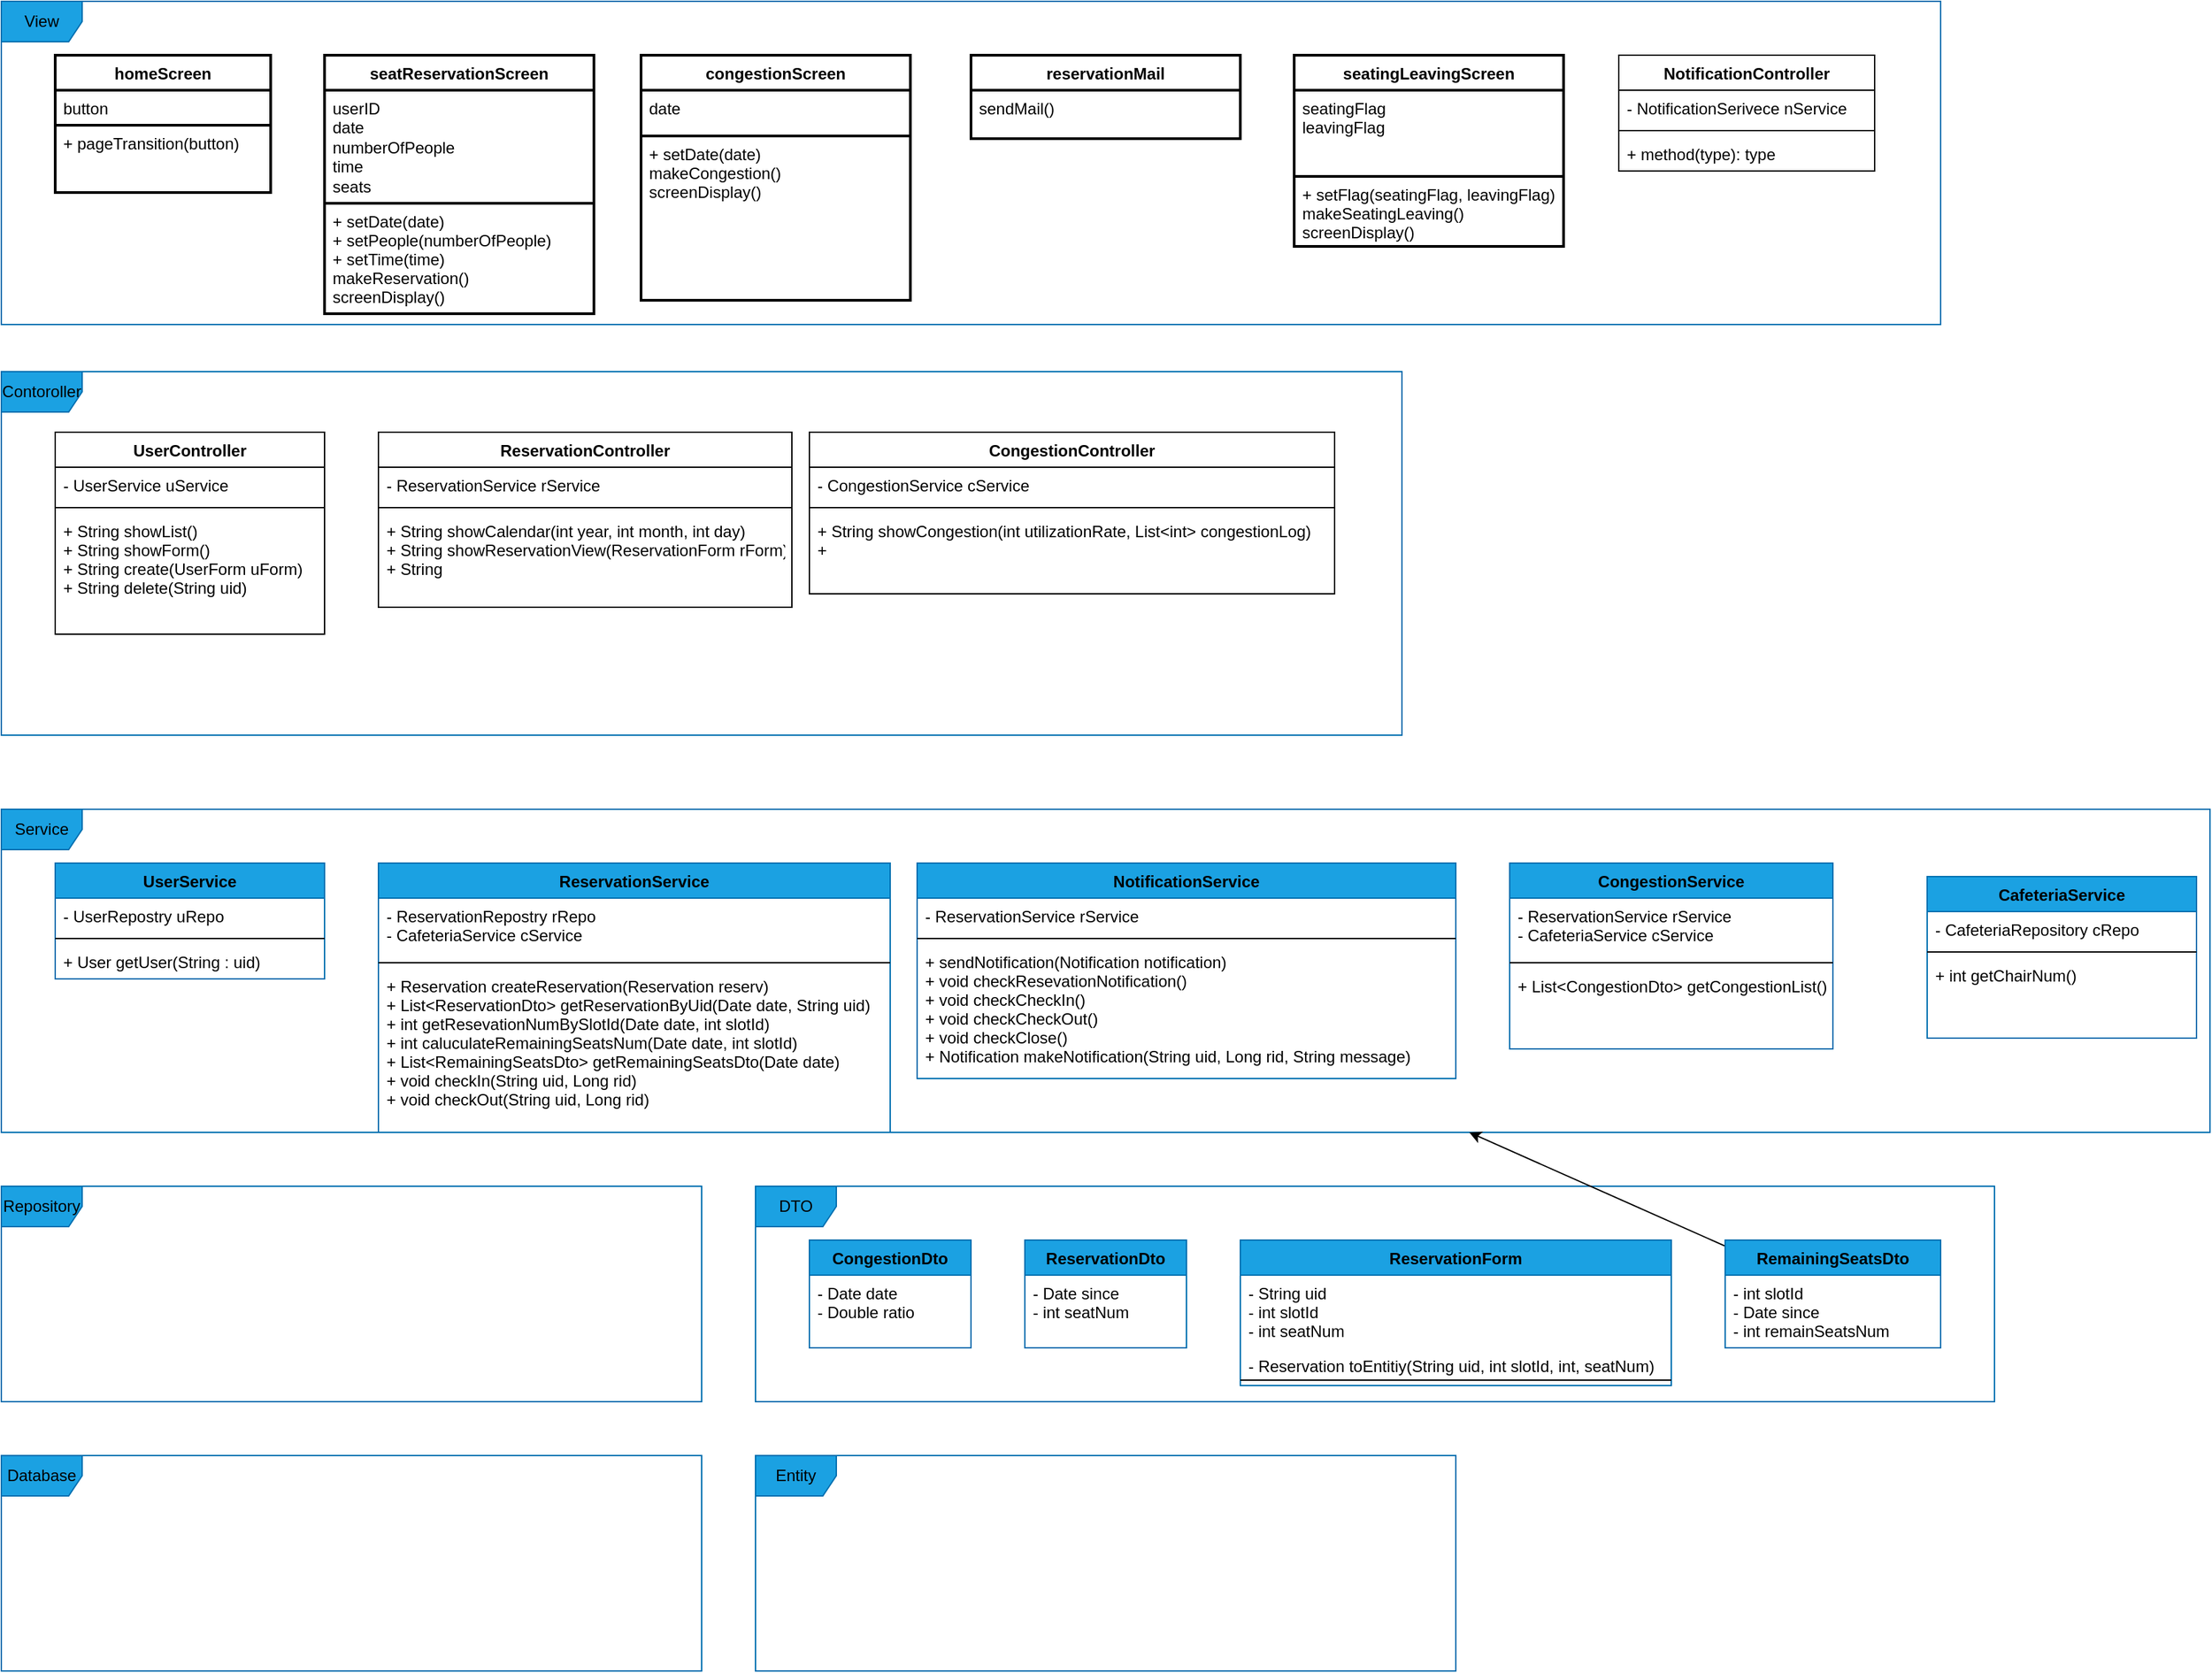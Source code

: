 <mxfile pages="1">
    <diagram id="6AXBUA2ZQwxcqaj4gc7x" name="ページ1">
        <mxGraphModel dx="1770" dy="667" grid="1" gridSize="10" guides="1" tooltips="1" connect="1" arrows="1" fold="1" page="1" pageScale="1" pageWidth="827" pageHeight="1169" background="#ffffff" math="0" shadow="0">
            <root>
                <mxCell id="0"/>
                <mxCell id="1" parent="0"/>
                <mxCell id="3" value="View" style="shape=umlFrame;whiteSpace=wrap;html=1;fontColor=#000000;strokeColor=#006EAF;fillColor=#1ba1e2;" parent="1" vertex="1">
                    <mxGeometry x="40" y="40" width="1440" height="240" as="geometry"/>
                </mxCell>
                <mxCell id="5" value="Service" style="shape=umlFrame;whiteSpace=wrap;html=1;fontColor=#000000;strokeColor=#006EAF;fillColor=#1ba1e2;" parent="1" vertex="1">
                    <mxGeometry x="40" y="640" width="1640" height="240" as="geometry"/>
                </mxCell>
                <mxCell id="6" value="Repository" style="shape=umlFrame;whiteSpace=wrap;html=1;fontColor=#000000;strokeColor=#006EAF;fillColor=#1ba1e2;" parent="1" vertex="1">
                    <mxGeometry x="40" y="920" width="520" height="160" as="geometry"/>
                </mxCell>
                <mxCell id="7" value="Database" style="shape=umlFrame;whiteSpace=wrap;html=1;fontColor=#000000;strokeColor=#006EAF;fillColor=#1ba1e2;" parent="1" vertex="1">
                    <mxGeometry x="40" y="1120" width="520" height="160" as="geometry"/>
                </mxCell>
                <mxCell id="16" value="ReservationService" style="swimlane;fontStyle=1;align=center;verticalAlign=top;childLayout=stackLayout;horizontal=1;startSize=26;horizontalStack=0;resizeParent=1;resizeParentMax=0;resizeLast=0;collapsible=1;marginBottom=0;fontColor=#000000;fillColor=#1ba1e2;strokeColor=#006EAF;" vertex="1" parent="1">
                    <mxGeometry x="320" y="680" width="380" height="200" as="geometry">
                        <mxRectangle x="60" y="440" width="100" height="26" as="alternateBounds"/>
                    </mxGeometry>
                </mxCell>
                <mxCell id="17" value="- ReservationRepostry rRepo&#10;- CafeteriaService cService" style="text;strokeColor=none;fillColor=none;align=left;verticalAlign=top;spacingLeft=4;spacingRight=4;overflow=hidden;rotatable=0;points=[[0,0.5],[1,0.5]];portConstraint=eastwest;fontColor=#000000;" vertex="1" parent="16">
                    <mxGeometry y="26" width="380" height="44" as="geometry"/>
                </mxCell>
                <mxCell id="18" value="" style="line;strokeWidth=1;fillColor=none;align=left;verticalAlign=middle;spacingTop=-1;spacingLeft=3;spacingRight=3;rotatable=0;labelPosition=right;points=[];portConstraint=eastwest;" vertex="1" parent="16">
                    <mxGeometry y="70" width="380" height="8" as="geometry"/>
                </mxCell>
                <mxCell id="19" value="+ Reservation createReservation(Reservation reserv)&#10;+ List&lt;ReservationDto&gt; getReservationByUid(Date date, String uid)&#10;+ int getResevationNumBySlotId(Date date, int slotId)&#10;+ int caluculateRemainingSeatsNum(Date date, int slotId)&#10;+ List&lt;RemainingSeatsDto&gt; getRemainingSeatsDto(Date date)&#10;+ void checkIn(String uid, Long rid)&#10;+ void checkOut(String uid, Long rid)" style="text;strokeColor=none;fillColor=none;align=left;verticalAlign=top;spacingLeft=4;spacingRight=4;overflow=hidden;rotatable=0;points=[[0,0.5],[1,0.5]];portConstraint=eastwest;fontColor=#000000;" vertex="1" parent="16">
                    <mxGeometry y="78" width="380" height="122" as="geometry"/>
                </mxCell>
                <mxCell id="42" value="UserController" style="swimlane;fontStyle=1;align=center;verticalAlign=top;childLayout=stackLayout;horizontal=1;startSize=26;horizontalStack=0;resizeParent=1;resizeParentMax=0;resizeLast=0;collapsible=1;marginBottom=0;" vertex="1" parent="1">
                    <mxGeometry x="80" y="360" width="200" height="150" as="geometry"/>
                </mxCell>
                <mxCell id="43" value="- UserService uService" style="text;strokeColor=none;fillColor=none;align=left;verticalAlign=top;spacingLeft=4;spacingRight=4;overflow=hidden;rotatable=0;points=[[0,0.5],[1,0.5]];portConstraint=eastwest;fontColor=#000000;" vertex="1" parent="42">
                    <mxGeometry y="26" width="200" height="26" as="geometry"/>
                </mxCell>
                <mxCell id="44" value="" style="line;strokeWidth=1;fillColor=none;align=left;verticalAlign=middle;spacingTop=-1;spacingLeft=3;spacingRight=3;rotatable=0;labelPosition=right;points=[];portConstraint=eastwest;" vertex="1" parent="42">
                    <mxGeometry y="52" width="200" height="8" as="geometry"/>
                </mxCell>
                <mxCell id="45" value="+ String showList()&#10;+ String showForm()&#10;+ String create(UserForm uForm)&#10;+ String delete(String uid)" style="text;strokeColor=none;fillColor=none;align=left;verticalAlign=top;spacingLeft=4;spacingRight=4;overflow=hidden;rotatable=0;points=[[0,0.5],[1,0.5]];portConstraint=eastwest;fontColor=#000000;" vertex="1" parent="42">
                    <mxGeometry y="60" width="200" height="90" as="geometry"/>
                </mxCell>
                <mxCell id="46" value="ReservationController" style="swimlane;fontStyle=1;align=center;verticalAlign=top;childLayout=stackLayout;horizontal=1;startSize=26;horizontalStack=0;resizeParent=1;resizeParentMax=0;resizeLast=0;collapsible=1;marginBottom=0;" vertex="1" parent="1">
                    <mxGeometry x="320" y="360" width="307" height="130" as="geometry">
                        <mxRectangle x="193" y="250" width="150" height="26" as="alternateBounds"/>
                    </mxGeometry>
                </mxCell>
                <mxCell id="47" value="- ReservationService rService" style="text;strokeColor=none;fillColor=none;align=left;verticalAlign=top;spacingLeft=4;spacingRight=4;overflow=hidden;rotatable=0;points=[[0,0.5],[1,0.5]];portConstraint=eastwest;fontColor=#000000;" vertex="1" parent="46">
                    <mxGeometry y="26" width="307" height="26" as="geometry"/>
                </mxCell>
                <mxCell id="48" value="" style="line;strokeWidth=1;fillColor=none;align=left;verticalAlign=middle;spacingTop=-1;spacingLeft=3;spacingRight=3;rotatable=0;labelPosition=right;points=[];portConstraint=eastwest;" vertex="1" parent="46">
                    <mxGeometry y="52" width="307" height="8" as="geometry"/>
                </mxCell>
                <mxCell id="49" value="+ String showCalendar(int year, int month, int day)&#10;+ String showReservationView(ReservationForm rForm)&#10;+ String   " style="text;strokeColor=none;fillColor=none;align=left;verticalAlign=top;spacingLeft=4;spacingRight=4;overflow=hidden;rotatable=0;points=[[0,0.5],[1,0.5]];portConstraint=eastwest;fontColor=#000000;" vertex="1" parent="46">
                    <mxGeometry y="60" width="307" height="70" as="geometry"/>
                </mxCell>
                <mxCell id="50" value="CongestionController" style="swimlane;fontStyle=1;align=center;verticalAlign=top;childLayout=stackLayout;horizontal=1;startSize=26;horizontalStack=0;resizeParent=1;resizeParentMax=0;resizeLast=0;collapsible=1;marginBottom=0;" vertex="1" parent="1">
                    <mxGeometry x="640" y="360" width="390" height="120" as="geometry"/>
                </mxCell>
                <mxCell id="51" value="- CongestionService cService" style="text;strokeColor=none;fillColor=none;align=left;verticalAlign=top;spacingLeft=4;spacingRight=4;overflow=hidden;rotatable=0;points=[[0,0.5],[1,0.5]];portConstraint=eastwest;fontColor=#000000;" vertex="1" parent="50">
                    <mxGeometry y="26" width="390" height="26" as="geometry"/>
                </mxCell>
                <mxCell id="52" value="" style="line;strokeWidth=1;fillColor=none;align=left;verticalAlign=middle;spacingTop=-1;spacingLeft=3;spacingRight=3;rotatable=0;labelPosition=right;points=[];portConstraint=eastwest;" vertex="1" parent="50">
                    <mxGeometry y="52" width="390" height="8" as="geometry"/>
                </mxCell>
                <mxCell id="53" value="+ String showCongestion(int utilizationRate, List&lt;int&gt; congestionLog)&#10;+ " style="text;strokeColor=none;fillColor=none;align=left;verticalAlign=top;spacingLeft=4;spacingRight=4;overflow=hidden;rotatable=0;points=[[0,0.5],[1,0.5]];portConstraint=eastwest;fontColor=#000000;" vertex="1" parent="50">
                    <mxGeometry y="60" width="390" height="60" as="geometry"/>
                </mxCell>
                <mxCell id="54" value="NotificationController" style="swimlane;fontStyle=1;align=center;verticalAlign=top;childLayout=stackLayout;horizontal=1;startSize=26;horizontalStack=0;resizeParent=1;resizeParentMax=0;resizeLast=0;collapsible=1;marginBottom=0;fontColor=#000000;fillColor=#FFFFFF;strokeColor=#000000;" vertex="1" parent="1">
                    <mxGeometry x="1241" y="80" width="190" height="86" as="geometry"/>
                </mxCell>
                <mxCell id="55" value="- NotificationSerivece nService" style="text;strokeColor=none;fillColor=none;align=left;verticalAlign=top;spacingLeft=4;spacingRight=4;overflow=hidden;rotatable=0;points=[[0,0.5],[1,0.5]];portConstraint=eastwest;fontColor=#000000;" vertex="1" parent="54">
                    <mxGeometry y="26" width="190" height="26" as="geometry"/>
                </mxCell>
                <mxCell id="56" value="" style="line;strokeWidth=1;fillColor=none;align=left;verticalAlign=middle;spacingTop=-1;spacingLeft=3;spacingRight=3;rotatable=0;labelPosition=right;points=[];portConstraint=eastwest;strokeColor=#000000;" vertex="1" parent="54">
                    <mxGeometry y="52" width="190" height="8" as="geometry"/>
                </mxCell>
                <mxCell id="57" value="+ method(type): type" style="text;strokeColor=none;fillColor=none;align=left;verticalAlign=top;spacingLeft=4;spacingRight=4;overflow=hidden;rotatable=0;points=[[0,0.5],[1,0.5]];portConstraint=eastwest;fontColor=#000000;" vertex="1" parent="54">
                    <mxGeometry y="60" width="190" height="26" as="geometry"/>
                </mxCell>
                <mxCell id="59" value="homeScreen" style="swimlane;fontStyle=1;align=center;verticalAlign=top;childLayout=stackLayout;horizontal=1;startSize=26;horizontalStack=0;resizeParent=1;resizeParentMax=0;resizeLast=0;collapsible=1;marginBottom=0;fontColor=#000000;strokeColor=#000000;fillColor=#FFFFFF;strokeWidth=2;" vertex="1" parent="1">
                    <mxGeometry x="80" y="80" width="160" height="102" as="geometry"/>
                </mxCell>
                <mxCell id="60" value="button" style="text;strokeColor=#000000;fillColor=none;align=left;verticalAlign=top;spacingLeft=4;spacingRight=4;overflow=hidden;rotatable=0;points=[[0,0.5],[1,0.5]];portConstraint=eastwest;html=1;fontColor=#000000;strokeWidth=2;" vertex="1" parent="59">
                    <mxGeometry y="26" width="160" height="26" as="geometry"/>
                </mxCell>
                <mxCell id="61" value="+ pageTransition(button)" style="text;strokeColor=#000000;fillColor=none;align=left;verticalAlign=top;spacingLeft=4;spacingRight=4;overflow=hidden;rotatable=0;points=[[0,0.5],[1,0.5]];portConstraint=eastwest;fontColor=#000000;strokeWidth=2;" vertex="1" parent="59">
                    <mxGeometry y="52" width="160" height="50" as="geometry"/>
                </mxCell>
                <mxCell id="62" value="seatReservationScreen" style="swimlane;fontStyle=1;align=center;verticalAlign=top;childLayout=stackLayout;horizontal=1;startSize=26;horizontalStack=0;resizeParent=1;resizeParentMax=0;resizeLast=0;collapsible=1;marginBottom=0;fontColor=#000000;strokeColor=#000000;fillColor=#FFFFFF;strokeWidth=2;" vertex="1" parent="1">
                    <mxGeometry x="280" y="80" width="200" height="192" as="geometry"/>
                </mxCell>
                <mxCell id="63" value="userID&lt;br&gt;date&lt;br&gt;numberOfPeople&lt;br&gt;time&lt;br&gt;seats" style="text;strokeColor=#000000;fillColor=none;align=left;verticalAlign=top;spacingLeft=4;spacingRight=4;overflow=hidden;rotatable=0;points=[[0,0.5],[1,0.5]];portConstraint=eastwest;html=1;fontColor=#000000;strokeWidth=2;" vertex="1" parent="62">
                    <mxGeometry y="26" width="200" height="84" as="geometry"/>
                </mxCell>
                <mxCell id="64" value="+ setDate(date)&#10;+ setPeople(numberOfPeople)&#10;+ setTime(time)&#10;makeReservation()&#10;screenDisplay()" style="text;strokeColor=#000000;fillColor=none;align=left;verticalAlign=top;spacingLeft=4;spacingRight=4;overflow=hidden;rotatable=0;points=[[0,0.5],[1,0.5]];portConstraint=eastwest;fontColor=#000000;strokeWidth=2;" vertex="1" parent="62">
                    <mxGeometry y="110" width="200" height="82" as="geometry"/>
                </mxCell>
                <mxCell id="65" value="congestionScreen" style="swimlane;fontStyle=1;align=center;verticalAlign=top;childLayout=stackLayout;horizontal=1;startSize=26;horizontalStack=0;resizeParent=1;resizeParentMax=0;resizeLast=0;collapsible=1;marginBottom=0;fontColor=#000000;strokeColor=#000000;fillColor=#FFFFFF;strokeWidth=2;" vertex="1" parent="1">
                    <mxGeometry x="515" y="80" width="200" height="182" as="geometry"/>
                </mxCell>
                <mxCell id="66" value="date" style="text;strokeColor=#000000;fillColor=none;align=left;verticalAlign=top;spacingLeft=4;spacingRight=4;overflow=hidden;rotatable=0;points=[[0,0.5],[1,0.5]];portConstraint=eastwest;html=1;fontColor=#000000;strokeWidth=2;" vertex="1" parent="65">
                    <mxGeometry y="26" width="200" height="34" as="geometry"/>
                </mxCell>
                <mxCell id="67" value="+ setDate(date)&#10;makeCongestion()&#10;screenDisplay()" style="text;strokeColor=#000000;fillColor=none;align=left;verticalAlign=top;spacingLeft=4;spacingRight=4;overflow=hidden;rotatable=0;points=[[0,0.5],[1,0.5]];portConstraint=eastwest;fontColor=#000000;strokeWidth=2;" vertex="1" parent="65">
                    <mxGeometry y="60" width="200" height="122" as="geometry"/>
                </mxCell>
                <mxCell id="68" value="reservationMail" style="swimlane;fontStyle=1;align=center;verticalAlign=top;childLayout=stackLayout;horizontal=1;startSize=26;horizontalStack=0;resizeParent=1;resizeParentMax=0;resizeLast=0;collapsible=1;marginBottom=0;fontColor=#000000;strokeColor=#000000;fillColor=#FFFFFF;strokeWidth=2;" vertex="1" parent="1">
                    <mxGeometry x="760" y="80" width="200" height="62" as="geometry"/>
                </mxCell>
                <mxCell id="69" value="sendMail()" style="text;strokeColor=#000000;fillColor=none;align=left;verticalAlign=top;spacingLeft=4;spacingRight=4;overflow=hidden;rotatable=0;points=[[0,0.5],[1,0.5]];portConstraint=eastwest;fontColor=#000000;strokeWidth=2;" vertex="1" parent="68">
                    <mxGeometry y="26" width="200" height="36" as="geometry"/>
                </mxCell>
                <mxCell id="70" value="seatingLeavingScreen" style="swimlane;fontStyle=1;align=center;verticalAlign=top;childLayout=stackLayout;horizontal=1;startSize=26;horizontalStack=0;resizeParent=1;resizeParentMax=0;resizeLast=0;collapsible=1;marginBottom=0;fontColor=#000000;strokeColor=#000000;fillColor=#FFFFFF;strokeWidth=2;" vertex="1" parent="1">
                    <mxGeometry x="1000" y="80" width="200" height="142" as="geometry"/>
                </mxCell>
                <mxCell id="71" value="seatingFlag&lt;br&gt;leavingFlag" style="text;strokeColor=#000000;fillColor=none;align=left;verticalAlign=top;spacingLeft=4;spacingRight=4;overflow=hidden;rotatable=0;points=[[0,0.5],[1,0.5]];portConstraint=eastwest;html=1;fontColor=#000000;strokeWidth=2;" vertex="1" parent="70">
                    <mxGeometry y="26" width="200" height="64" as="geometry"/>
                </mxCell>
                <mxCell id="72" value="+ setFlag(seatingFlag, leavingFlag)&#10;makeSeatingLeaving()&#10;screenDisplay()" style="text;strokeColor=#000000;fillColor=none;align=left;verticalAlign=top;spacingLeft=4;spacingRight=4;overflow=hidden;rotatable=0;points=[[0,0.5],[1,0.5]];portConstraint=eastwest;fontColor=#000000;strokeWidth=2;" vertex="1" parent="70">
                    <mxGeometry y="90" width="200" height="52" as="geometry"/>
                </mxCell>
                <mxCell id="41" value="Contoroller" style="shape=umlFrame;whiteSpace=wrap;html=1;fontColor=#000000;strokeColor=#006EAF;fillColor=#1ba1e2;" vertex="1" parent="1">
                    <mxGeometry x="40" y="315" width="1040" height="270" as="geometry"/>
                </mxCell>
                <mxCell id="8" value="UserService" style="swimlane;fontStyle=1;align=center;verticalAlign=top;childLayout=stackLayout;horizontal=1;startSize=26;horizontalStack=0;resizeParent=1;resizeParentMax=0;resizeLast=0;collapsible=1;marginBottom=0;fontColor=#000000;fillColor=#1ba1e2;strokeColor=#006EAF;" vertex="1" parent="1">
                    <mxGeometry x="80" y="680" width="200" height="86" as="geometry">
                        <mxRectangle x="60" y="440" width="100" height="26" as="alternateBounds"/>
                    </mxGeometry>
                </mxCell>
                <mxCell id="9" value="- UserRepostry uRepo" style="text;strokeColor=none;fillColor=none;align=left;verticalAlign=top;spacingLeft=4;spacingRight=4;overflow=hidden;rotatable=0;points=[[0,0.5],[1,0.5]];portConstraint=eastwest;fontColor=#000000;" vertex="1" parent="8">
                    <mxGeometry y="26" width="200" height="26" as="geometry"/>
                </mxCell>
                <mxCell id="10" value="" style="line;strokeWidth=1;fillColor=none;align=left;verticalAlign=middle;spacingTop=-1;spacingLeft=3;spacingRight=3;rotatable=0;labelPosition=right;points=[];portConstraint=eastwest;" vertex="1" parent="8">
                    <mxGeometry y="52" width="200" height="8" as="geometry"/>
                </mxCell>
                <mxCell id="11" value="+ User getUser(String : uid)" style="text;strokeColor=none;fillColor=none;align=left;verticalAlign=top;spacingLeft=4;spacingRight=4;overflow=hidden;rotatable=0;points=[[0,0.5],[1,0.5]];portConstraint=eastwest;fontColor=#000000;" vertex="1" parent="8">
                    <mxGeometry y="60" width="200" height="26" as="geometry"/>
                </mxCell>
                <mxCell id="73" value="NotificationService" style="swimlane;fontStyle=1;align=center;verticalAlign=top;childLayout=stackLayout;horizontal=1;startSize=26;horizontalStack=0;resizeParent=1;resizeParentMax=0;resizeLast=0;collapsible=1;marginBottom=0;fontColor=#000000;fillColor=#1ba1e2;strokeColor=#006EAF;" vertex="1" parent="1">
                    <mxGeometry x="720" y="680" width="400" height="160" as="geometry">
                        <mxRectangle x="60" y="440" width="100" height="26" as="alternateBounds"/>
                    </mxGeometry>
                </mxCell>
                <mxCell id="74" value="- ReservationService rService" style="text;strokeColor=none;fillColor=none;align=left;verticalAlign=top;spacingLeft=4;spacingRight=4;overflow=hidden;rotatable=0;points=[[0,0.5],[1,0.5]];portConstraint=eastwest;fontColor=#000000;" vertex="1" parent="73">
                    <mxGeometry y="26" width="400" height="26" as="geometry"/>
                </mxCell>
                <mxCell id="75" value="" style="line;strokeWidth=1;fillColor=none;align=left;verticalAlign=middle;spacingTop=-1;spacingLeft=3;spacingRight=3;rotatable=0;labelPosition=right;points=[];portConstraint=eastwest;" vertex="1" parent="73">
                    <mxGeometry y="52" width="400" height="8" as="geometry"/>
                </mxCell>
                <mxCell id="76" value="+ sendNotification(Notification notification)&#10;+ void checkResevationNotification()&#10;+ void checkCheckIn()&#10;+ void checkCheckOut()&#10;+ void checkClose()&#10;+ Notification makeNotification(String uid, Long rid, String message)" style="text;strokeColor=none;fillColor=none;align=left;verticalAlign=top;spacingLeft=4;spacingRight=4;overflow=hidden;rotatable=0;points=[[0,0.5],[1,0.5]];portConstraint=eastwest;fontColor=#000000;" vertex="1" parent="73">
                    <mxGeometry y="60" width="400" height="100" as="geometry"/>
                </mxCell>
                <mxCell id="77" value="CongestionService" style="swimlane;fontStyle=1;align=center;verticalAlign=top;childLayout=stackLayout;horizontal=1;startSize=26;horizontalStack=0;resizeParent=1;resizeParentMax=0;resizeLast=0;collapsible=1;marginBottom=0;fontColor=#000000;fillColor=#1ba1e2;strokeColor=#006EAF;" vertex="1" parent="1">
                    <mxGeometry x="1160" y="680" width="240" height="138" as="geometry">
                        <mxRectangle x="60" y="440" width="100" height="26" as="alternateBounds"/>
                    </mxGeometry>
                </mxCell>
                <mxCell id="78" value="- ReservationService rService&#10;- CafeteriaService cService&#10;" style="text;strokeColor=none;fillColor=none;align=left;verticalAlign=top;spacingLeft=4;spacingRight=4;overflow=hidden;rotatable=0;points=[[0,0.5],[1,0.5]];portConstraint=eastwest;fontColor=#000000;" vertex="1" parent="77">
                    <mxGeometry y="26" width="240" height="44" as="geometry"/>
                </mxCell>
                <mxCell id="79" value="" style="line;strokeWidth=1;fillColor=none;align=left;verticalAlign=middle;spacingTop=-1;spacingLeft=3;spacingRight=3;rotatable=0;labelPosition=right;points=[];portConstraint=eastwest;" vertex="1" parent="77">
                    <mxGeometry y="70" width="240" height="8" as="geometry"/>
                </mxCell>
                <mxCell id="80" value="+ List&lt;CongestionDto&gt; getCongestionList()" style="text;strokeColor=none;fillColor=none;align=left;verticalAlign=top;spacingLeft=4;spacingRight=4;overflow=hidden;rotatable=0;points=[[0,0.5],[1,0.5]];portConstraint=eastwest;fontColor=#000000;" vertex="1" parent="77">
                    <mxGeometry y="78" width="240" height="60" as="geometry"/>
                </mxCell>
                <mxCell id="81" value="CafeteriaService" style="swimlane;fontStyle=1;align=center;verticalAlign=top;childLayout=stackLayout;horizontal=1;startSize=26;horizontalStack=0;resizeParent=1;resizeParentMax=0;resizeLast=0;collapsible=1;marginBottom=0;fontColor=#000000;fillColor=#1ba1e2;strokeColor=#006EAF;" vertex="1" parent="1">
                    <mxGeometry x="1470" y="690" width="200" height="120" as="geometry">
                        <mxRectangle x="60" y="440" width="100" height="26" as="alternateBounds"/>
                    </mxGeometry>
                </mxCell>
                <mxCell id="82" value="- CafeteriaRepository cRepo" style="text;strokeColor=none;fillColor=none;align=left;verticalAlign=top;spacingLeft=4;spacingRight=4;overflow=hidden;rotatable=0;points=[[0,0.5],[1,0.5]];portConstraint=eastwest;fontColor=#000000;" vertex="1" parent="81">
                    <mxGeometry y="26" width="200" height="26" as="geometry"/>
                </mxCell>
                <mxCell id="83" value="" style="line;strokeWidth=1;fillColor=none;align=left;verticalAlign=middle;spacingTop=-1;spacingLeft=3;spacingRight=3;rotatable=0;labelPosition=right;points=[];portConstraint=eastwest;" vertex="1" parent="81">
                    <mxGeometry y="52" width="200" height="8" as="geometry"/>
                </mxCell>
                <mxCell id="84" value="+ int getChairNum()" style="text;strokeColor=none;fillColor=none;align=left;verticalAlign=top;spacingLeft=4;spacingRight=4;overflow=hidden;rotatable=0;points=[[0,0.5],[1,0.5]];portConstraint=eastwest;fontColor=#000000;" vertex="1" parent="81">
                    <mxGeometry y="60" width="200" height="60" as="geometry"/>
                </mxCell>
                <mxCell id="85" value="DTO" style="shape=umlFrame;whiteSpace=wrap;html=1;fontColor=#000000;strokeColor=#006EAF;fillColor=#1ba1e2;" vertex="1" parent="1">
                    <mxGeometry x="600" y="920" width="920" height="160" as="geometry"/>
                </mxCell>
                <mxCell id="86" value="CongestionDto" style="swimlane;fontStyle=1;align=center;verticalAlign=top;childLayout=stackLayout;horizontal=1;startSize=26;horizontalStack=0;resizeParent=1;resizeParentMax=0;resizeLast=0;collapsible=1;marginBottom=0;fontColor=#000000;fillColor=#1ba1e2;strokeColor=#006EAF;" vertex="1" parent="1">
                    <mxGeometry x="640" y="960" width="120" height="80" as="geometry">
                        <mxRectangle x="60" y="440" width="100" height="26" as="alternateBounds"/>
                    </mxGeometry>
                </mxCell>
                <mxCell id="87" value="- Date date&#10;- Double ratio" style="text;strokeColor=none;fillColor=none;align=left;verticalAlign=top;spacingLeft=4;spacingRight=4;overflow=hidden;rotatable=0;points=[[0,0.5],[1,0.5]];portConstraint=eastwest;fontColor=#000000;" vertex="1" parent="86">
                    <mxGeometry y="26" width="120" height="54" as="geometry"/>
                </mxCell>
                <mxCell id="90" value="ReservationDto" style="swimlane;fontStyle=1;align=center;verticalAlign=top;childLayout=stackLayout;horizontal=1;startSize=26;horizontalStack=0;resizeParent=1;resizeParentMax=0;resizeLast=0;collapsible=1;marginBottom=0;fontColor=#000000;fillColor=#1ba1e2;strokeColor=#006EAF;" vertex="1" parent="1">
                    <mxGeometry x="800" y="960" width="120" height="80" as="geometry">
                        <mxRectangle x="60" y="440" width="100" height="26" as="alternateBounds"/>
                    </mxGeometry>
                </mxCell>
                <mxCell id="91" value="- Date since&#10;- int seatNum" style="text;strokeColor=none;fillColor=none;align=left;verticalAlign=top;spacingLeft=4;spacingRight=4;overflow=hidden;rotatable=0;points=[[0,0.5],[1,0.5]];portConstraint=eastwest;fontColor=#000000;" vertex="1" parent="90">
                    <mxGeometry y="26" width="120" height="54" as="geometry"/>
                </mxCell>
                <mxCell id="96" value="" style="edgeStyle=none;html=1;fontFamily=Helvetica;fontSize=12;fontColor=#000000;startSize=26;" edge="1" parent="1" source="94" target="5">
                    <mxGeometry relative="1" as="geometry"/>
                </mxCell>
                <mxCell id="94" value="RemainingSeatsDto" style="swimlane;fontStyle=1;align=center;verticalAlign=top;childLayout=stackLayout;horizontal=1;startSize=26;horizontalStack=0;resizeParent=1;resizeParentMax=0;resizeLast=0;collapsible=1;marginBottom=0;fontColor=#000000;fillColor=#1ba1e2;strokeColor=#006EAF;" vertex="1" parent="1">
                    <mxGeometry x="1320" y="960" width="160" height="80" as="geometry">
                        <mxRectangle x="60" y="440" width="100" height="26" as="alternateBounds"/>
                    </mxGeometry>
                </mxCell>
                <mxCell id="95" value="- int slotId&#10;- Date since&#10;- int remainSeatsNum" style="text;strokeColor=none;fillColor=none;align=left;verticalAlign=top;spacingLeft=4;spacingRight=4;overflow=hidden;rotatable=0;points=[[0,0.5],[1,0.5]];portConstraint=eastwest;fontColor=#000000;" vertex="1" parent="94">
                    <mxGeometry y="26" width="160" height="54" as="geometry"/>
                </mxCell>
                <mxCell id="97" value="ReservationForm" style="swimlane;fontStyle=1;align=center;verticalAlign=top;childLayout=stackLayout;horizontal=1;startSize=26;horizontalStack=0;resizeParent=1;resizeParentMax=0;resizeLast=0;collapsible=1;marginBottom=0;fontColor=#000000;fillColor=#1ba1e2;strokeColor=#006EAF;" vertex="1" parent="1">
                    <mxGeometry x="960" y="960" width="320" height="108" as="geometry">
                        <mxRectangle x="60" y="440" width="100" height="26" as="alternateBounds"/>
                    </mxGeometry>
                </mxCell>
                <mxCell id="98" value="- String uid&#10;- int slotId&#10;- int seatNum" style="text;strokeColor=none;fillColor=none;align=left;verticalAlign=top;spacingLeft=4;spacingRight=4;overflow=hidden;rotatable=0;points=[[0,0.5],[1,0.5]];portConstraint=eastwest;fontColor=#000000;" vertex="1" parent="97">
                    <mxGeometry y="26" width="320" height="54" as="geometry"/>
                </mxCell>
                <mxCell id="100" value="- Reservation toEntitiy(String uid, int slotId, int, seatNum)" style="text;strokeColor=none;fillColor=none;align=left;verticalAlign=top;spacingLeft=4;spacingRight=4;overflow=hidden;rotatable=0;points=[[0,0.5],[1,0.5]];portConstraint=eastwest;fontColor=#000000;" vertex="1" parent="97">
                    <mxGeometry y="80" width="320" height="20" as="geometry"/>
                </mxCell>
                <mxCell id="99" value="" style="line;strokeWidth=1;fillColor=none;align=left;verticalAlign=middle;spacingTop=-1;spacingLeft=3;spacingRight=3;rotatable=0;labelPosition=right;points=[];portConstraint=eastwest;" vertex="1" parent="97">
                    <mxGeometry y="100" width="320" height="8" as="geometry"/>
                </mxCell>
                <mxCell id="101" value="Entity" style="shape=umlFrame;whiteSpace=wrap;html=1;fontColor=#000000;strokeColor=#006EAF;fillColor=#1ba1e2;" vertex="1" parent="1">
                    <mxGeometry x="600" y="1120" width="520" height="160" as="geometry"/>
                </mxCell>
            </root>
        </mxGraphModel>
    </diagram>
</mxfile>